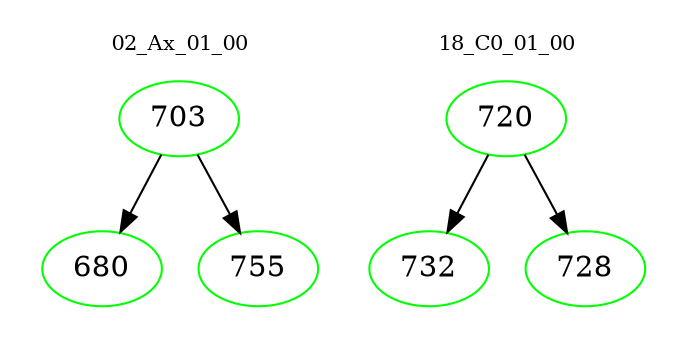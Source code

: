 digraph{
subgraph cluster_0 {
color = white
label = "02_Ax_01_00";
fontsize=10;
T0_703 [label="703", color="green"]
T0_703 -> T0_680 [color="black"]
T0_680 [label="680", color="green"]
T0_703 -> T0_755 [color="black"]
T0_755 [label="755", color="green"]
}
subgraph cluster_1 {
color = white
label = "18_C0_01_00";
fontsize=10;
T1_720 [label="720", color="green"]
T1_720 -> T1_732 [color="black"]
T1_732 [label="732", color="green"]
T1_720 -> T1_728 [color="black"]
T1_728 [label="728", color="green"]
}
}
